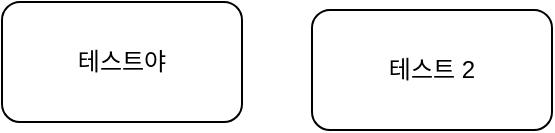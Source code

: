 <mxfile version="28.0.9">
  <diagram name="페이지-1" id="NgFeahwf-Uln5oguQnL7">
    <mxGraphModel dx="1657" dy="752" grid="0" gridSize="10" guides="1" tooltips="1" connect="1" arrows="1" fold="1" page="1" pageScale="1" pageWidth="827" pageHeight="583" math="0" shadow="0">
      <root>
        <mxCell id="0" />
        <mxCell id="1" parent="0" />
        <mxCell id="eZXsADsYnB0oHYrEAh8l-1" value="테스트야" style="rounded=1;whiteSpace=wrap;html=1;" vertex="1" parent="1">
          <mxGeometry x="283" y="259" width="120" height="60" as="geometry" />
        </mxCell>
        <mxCell id="eZXsADsYnB0oHYrEAh8l-2" value="테스트 2" style="rounded=1;whiteSpace=wrap;html=1;" vertex="1" parent="1">
          <mxGeometry x="438" y="263" width="120" height="60" as="geometry" />
        </mxCell>
      </root>
    </mxGraphModel>
  </diagram>
</mxfile>
